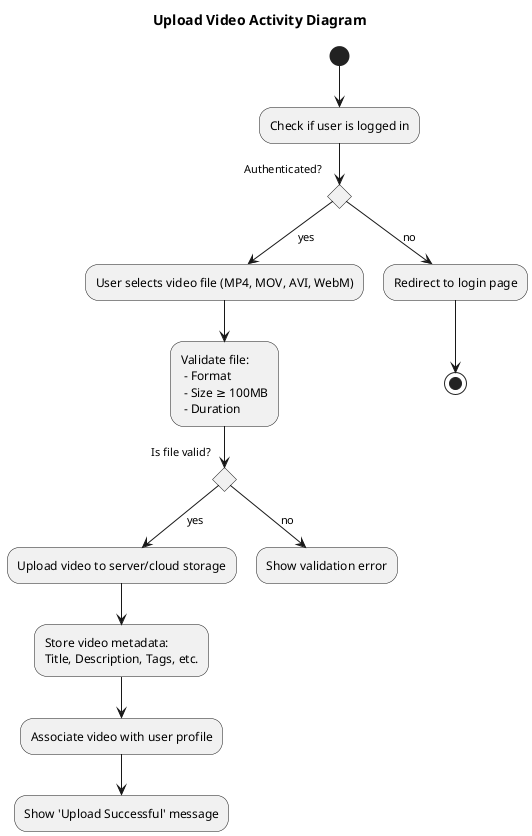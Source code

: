 @startuml
title Upload Video Activity Diagram

(*) --> "Check if user is logged in"
if "Authenticated?" then
  --> [yes] "User selects video file (MP4, MOV, AVI, WebM)"
  --> "Validate file:\n - Format\n - Size ≥ 100MB\n - Duration"

  if "Is file valid?" then
    --> [yes] "Upload video to server/cloud storage"
    --> "Store video metadata:\nTitle, Description, Tags, etc."
    --> "Associate video with user profile"
    --> "Show 'Upload Successful' message"
  else
    --> [no] "Show validation error"
  endif

else
  --> [no] "Redirect to login page"
endif

--> (*)

@enduml
